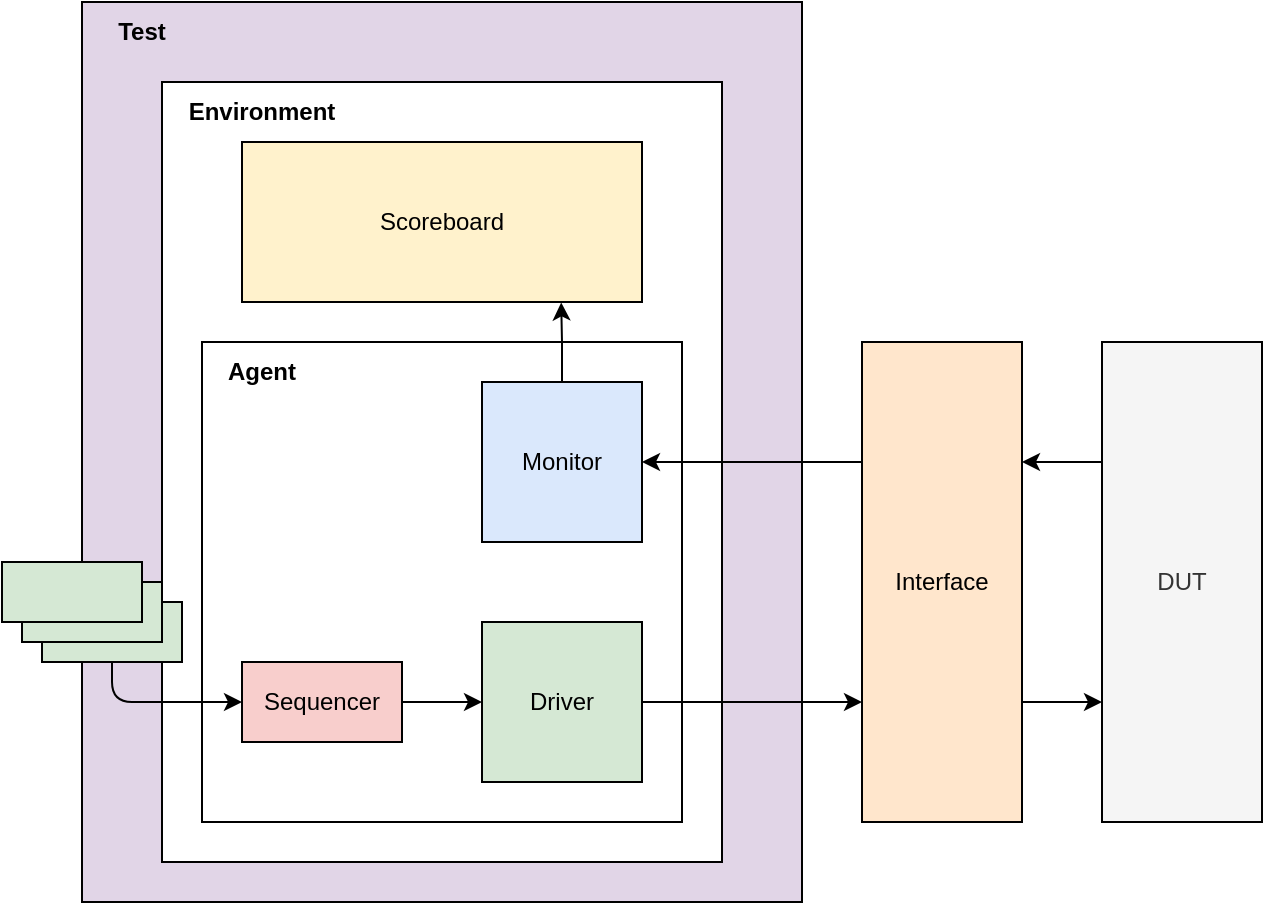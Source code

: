 <mxfile version="16.5.6" type="device"><diagram id="vCs5URkojbLqxOEGX620" name="Page-1"><mxGraphModel dx="263" dy="141" grid="1" gridSize="10" guides="1" tooltips="1" connect="1" arrows="1" fold="1" page="1" pageScale="1" pageWidth="827" pageHeight="1169" math="0" shadow="0"><root><mxCell id="0"/><mxCell id="1" parent="0"/><mxCell id="rdzKVtqnAghM8r2Sd26u-21" value="" style="rounded=0;whiteSpace=wrap;html=1;strokeColor=#000000;fillColor=#e1d5e7;" vertex="1" parent="1"><mxGeometry x="130" y="390" width="360" height="450" as="geometry"/></mxCell><mxCell id="rdzKVtqnAghM8r2Sd26u-19" value="" style="rounded=0;whiteSpace=wrap;html=1;strokeColor=#000000;" vertex="1" parent="1"><mxGeometry x="170" y="430" width="280" height="390" as="geometry"/></mxCell><mxCell id="rdzKVtqnAghM8r2Sd26u-17" value="" style="rounded=0;whiteSpace=wrap;html=1;strokeColor=#000000;" vertex="1" parent="1"><mxGeometry x="190" y="560" width="240" height="240" as="geometry"/></mxCell><mxCell id="rdzKVtqnAghM8r2Sd26u-2" value="DUT" style="rounded=0;whiteSpace=wrap;html=1;fillColor=#f5f5f5;fontColor=#333333;strokeColor=#000000;" vertex="1" parent="1"><mxGeometry x="640" y="560" width="80" height="240" as="geometry"/></mxCell><mxCell id="rdzKVtqnAghM8r2Sd26u-3" value="Interface" style="rounded=0;whiteSpace=wrap;html=1;strokeColor=#000000;fillColor=#ffe6cc;" vertex="1" parent="1"><mxGeometry x="520" y="560" width="80" height="240" as="geometry"/></mxCell><mxCell id="rdzKVtqnAghM8r2Sd26u-4" value="" style="endArrow=classic;html=1;rounded=0;entryX=1;entryY=0.25;entryDx=0;entryDy=0;exitX=0;exitY=0.25;exitDx=0;exitDy=0;" edge="1" parent="1" source="rdzKVtqnAghM8r2Sd26u-2" target="rdzKVtqnAghM8r2Sd26u-3"><mxGeometry width="50" height="50" relative="1" as="geometry"><mxPoint x="440" y="650" as="sourcePoint"/><mxPoint x="390" y="700" as="targetPoint"/></mxGeometry></mxCell><mxCell id="rdzKVtqnAghM8r2Sd26u-5" value="" style="endArrow=classic;html=1;rounded=0;entryX=0;entryY=0.75;entryDx=0;entryDy=0;exitX=1;exitY=0.75;exitDx=0;exitDy=0;" edge="1" parent="1" source="rdzKVtqnAghM8r2Sd26u-3" target="rdzKVtqnAghM8r2Sd26u-2"><mxGeometry width="50" height="50" relative="1" as="geometry"><mxPoint x="440" y="750" as="sourcePoint"/><mxPoint x="390" y="800" as="targetPoint"/></mxGeometry></mxCell><mxCell id="rdzKVtqnAghM8r2Sd26u-11" style="edgeStyle=orthogonalEdgeStyle;rounded=0;orthogonalLoop=1;jettySize=auto;html=1;exitX=1;exitY=0.5;exitDx=0;exitDy=0;entryX=0;entryY=0.75;entryDx=0;entryDy=0;" edge="1" parent="1" source="rdzKVtqnAghM8r2Sd26u-6" target="rdzKVtqnAghM8r2Sd26u-3"><mxGeometry relative="1" as="geometry"/></mxCell><mxCell id="rdzKVtqnAghM8r2Sd26u-6" value="Driver" style="rounded=0;whiteSpace=wrap;html=1;strokeColor=#000000;fillColor=#d5e8d4;" vertex="1" parent="1"><mxGeometry x="330" y="700" width="80" height="80" as="geometry"/></mxCell><mxCell id="rdzKVtqnAghM8r2Sd26u-12" style="edgeStyle=orthogonalEdgeStyle;rounded=0;orthogonalLoop=1;jettySize=auto;html=1;exitX=0;exitY=0.25;exitDx=0;exitDy=0;entryX=1;entryY=0.5;entryDx=0;entryDy=0;" edge="1" parent="1" source="rdzKVtqnAghM8r2Sd26u-3" target="rdzKVtqnAghM8r2Sd26u-7"><mxGeometry relative="1" as="geometry"/></mxCell><mxCell id="rdzKVtqnAghM8r2Sd26u-15" style="edgeStyle=orthogonalEdgeStyle;rounded=0;orthogonalLoop=1;jettySize=auto;html=1;entryX=0.798;entryY=1.003;entryDx=0;entryDy=0;entryPerimeter=0;" edge="1" parent="1" source="rdzKVtqnAghM8r2Sd26u-7" target="rdzKVtqnAghM8r2Sd26u-14"><mxGeometry relative="1" as="geometry"/></mxCell><mxCell id="rdzKVtqnAghM8r2Sd26u-7" value="Monitor" style="rounded=0;whiteSpace=wrap;html=1;strokeColor=#000000;fillColor=#dae8fc;" vertex="1" parent="1"><mxGeometry x="330" y="580" width="80" height="80" as="geometry"/></mxCell><mxCell id="rdzKVtqnAghM8r2Sd26u-13" style="edgeStyle=orthogonalEdgeStyle;rounded=0;orthogonalLoop=1;jettySize=auto;html=1;entryX=0;entryY=0.5;entryDx=0;entryDy=0;" edge="1" parent="1" source="rdzKVtqnAghM8r2Sd26u-8" target="rdzKVtqnAghM8r2Sd26u-6"><mxGeometry relative="1" as="geometry"/></mxCell><mxCell id="rdzKVtqnAghM8r2Sd26u-8" value="Sequencer" style="rounded=0;whiteSpace=wrap;html=1;strokeColor=#000000;fillColor=#f8cecc;" vertex="1" parent="1"><mxGeometry x="210" y="720" width="80" height="40" as="geometry"/></mxCell><mxCell id="rdzKVtqnAghM8r2Sd26u-14" value="Scoreboard" style="rounded=0;whiteSpace=wrap;html=1;strokeColor=#000000;fillColor=#fff2cc;" vertex="1" parent="1"><mxGeometry x="210" y="460" width="200" height="80" as="geometry"/></mxCell><mxCell id="rdzKVtqnAghM8r2Sd26u-18" value="Agent" style="text;html=1;strokeColor=none;fillColor=none;align=center;verticalAlign=middle;whiteSpace=wrap;rounded=0;fontStyle=1" vertex="1" parent="1"><mxGeometry x="190" y="560" width="60" height="30" as="geometry"/></mxCell><mxCell id="rdzKVtqnAghM8r2Sd26u-20" value="Environment" style="text;html=1;strokeColor=none;fillColor=none;align=center;verticalAlign=middle;whiteSpace=wrap;rounded=0;fontStyle=1" vertex="1" parent="1"><mxGeometry x="190" y="430" width="60" height="30" as="geometry"/></mxCell><mxCell id="rdzKVtqnAghM8r2Sd26u-22" value="Test" style="text;html=1;strokeColor=none;fillColor=none;align=center;verticalAlign=middle;whiteSpace=wrap;rounded=0;fontStyle=1" vertex="1" parent="1"><mxGeometry x="130" y="390" width="60" height="30" as="geometry"/></mxCell><mxCell id="rdzKVtqnAghM8r2Sd26u-26" value="" style="group" vertex="1" connectable="0" parent="1"><mxGeometry x="90" y="670" width="90" height="50" as="geometry"/></mxCell><mxCell id="rdzKVtqnAghM8r2Sd26u-23" value="" style="rounded=0;whiteSpace=wrap;html=1;strokeColor=#000000;fillColor=#d5e8d4;" vertex="1" parent="rdzKVtqnAghM8r2Sd26u-26"><mxGeometry x="20" y="20" width="70" height="30" as="geometry"/></mxCell><mxCell id="rdzKVtqnAghM8r2Sd26u-24" value="" style="rounded=0;whiteSpace=wrap;html=1;strokeColor=#000000;fillColor=#d5e8d4;" vertex="1" parent="rdzKVtqnAghM8r2Sd26u-26"><mxGeometry x="10" y="10" width="70" height="30" as="geometry"/></mxCell><mxCell id="rdzKVtqnAghM8r2Sd26u-25" value="" style="rounded=0;whiteSpace=wrap;html=1;strokeColor=#000000;fillColor=#d5e8d4;" vertex="1" parent="rdzKVtqnAghM8r2Sd26u-26"><mxGeometry width="70" height="30" as="geometry"/></mxCell><mxCell id="rdzKVtqnAghM8r2Sd26u-27" value="" style="endArrow=classic;html=1;rounded=1;entryX=0;entryY=0.5;entryDx=0;entryDy=0;exitX=0.5;exitY=1;exitDx=0;exitDy=0;" edge="1" parent="1" source="rdzKVtqnAghM8r2Sd26u-23" target="rdzKVtqnAghM8r2Sd26u-8"><mxGeometry width="50" height="50" relative="1" as="geometry"><mxPoint x="20" y="800" as="sourcePoint"/><mxPoint x="70" y="750" as="targetPoint"/><Array as="points"><mxPoint x="145" y="740"/></Array></mxGeometry></mxCell></root></mxGraphModel></diagram></mxfile>